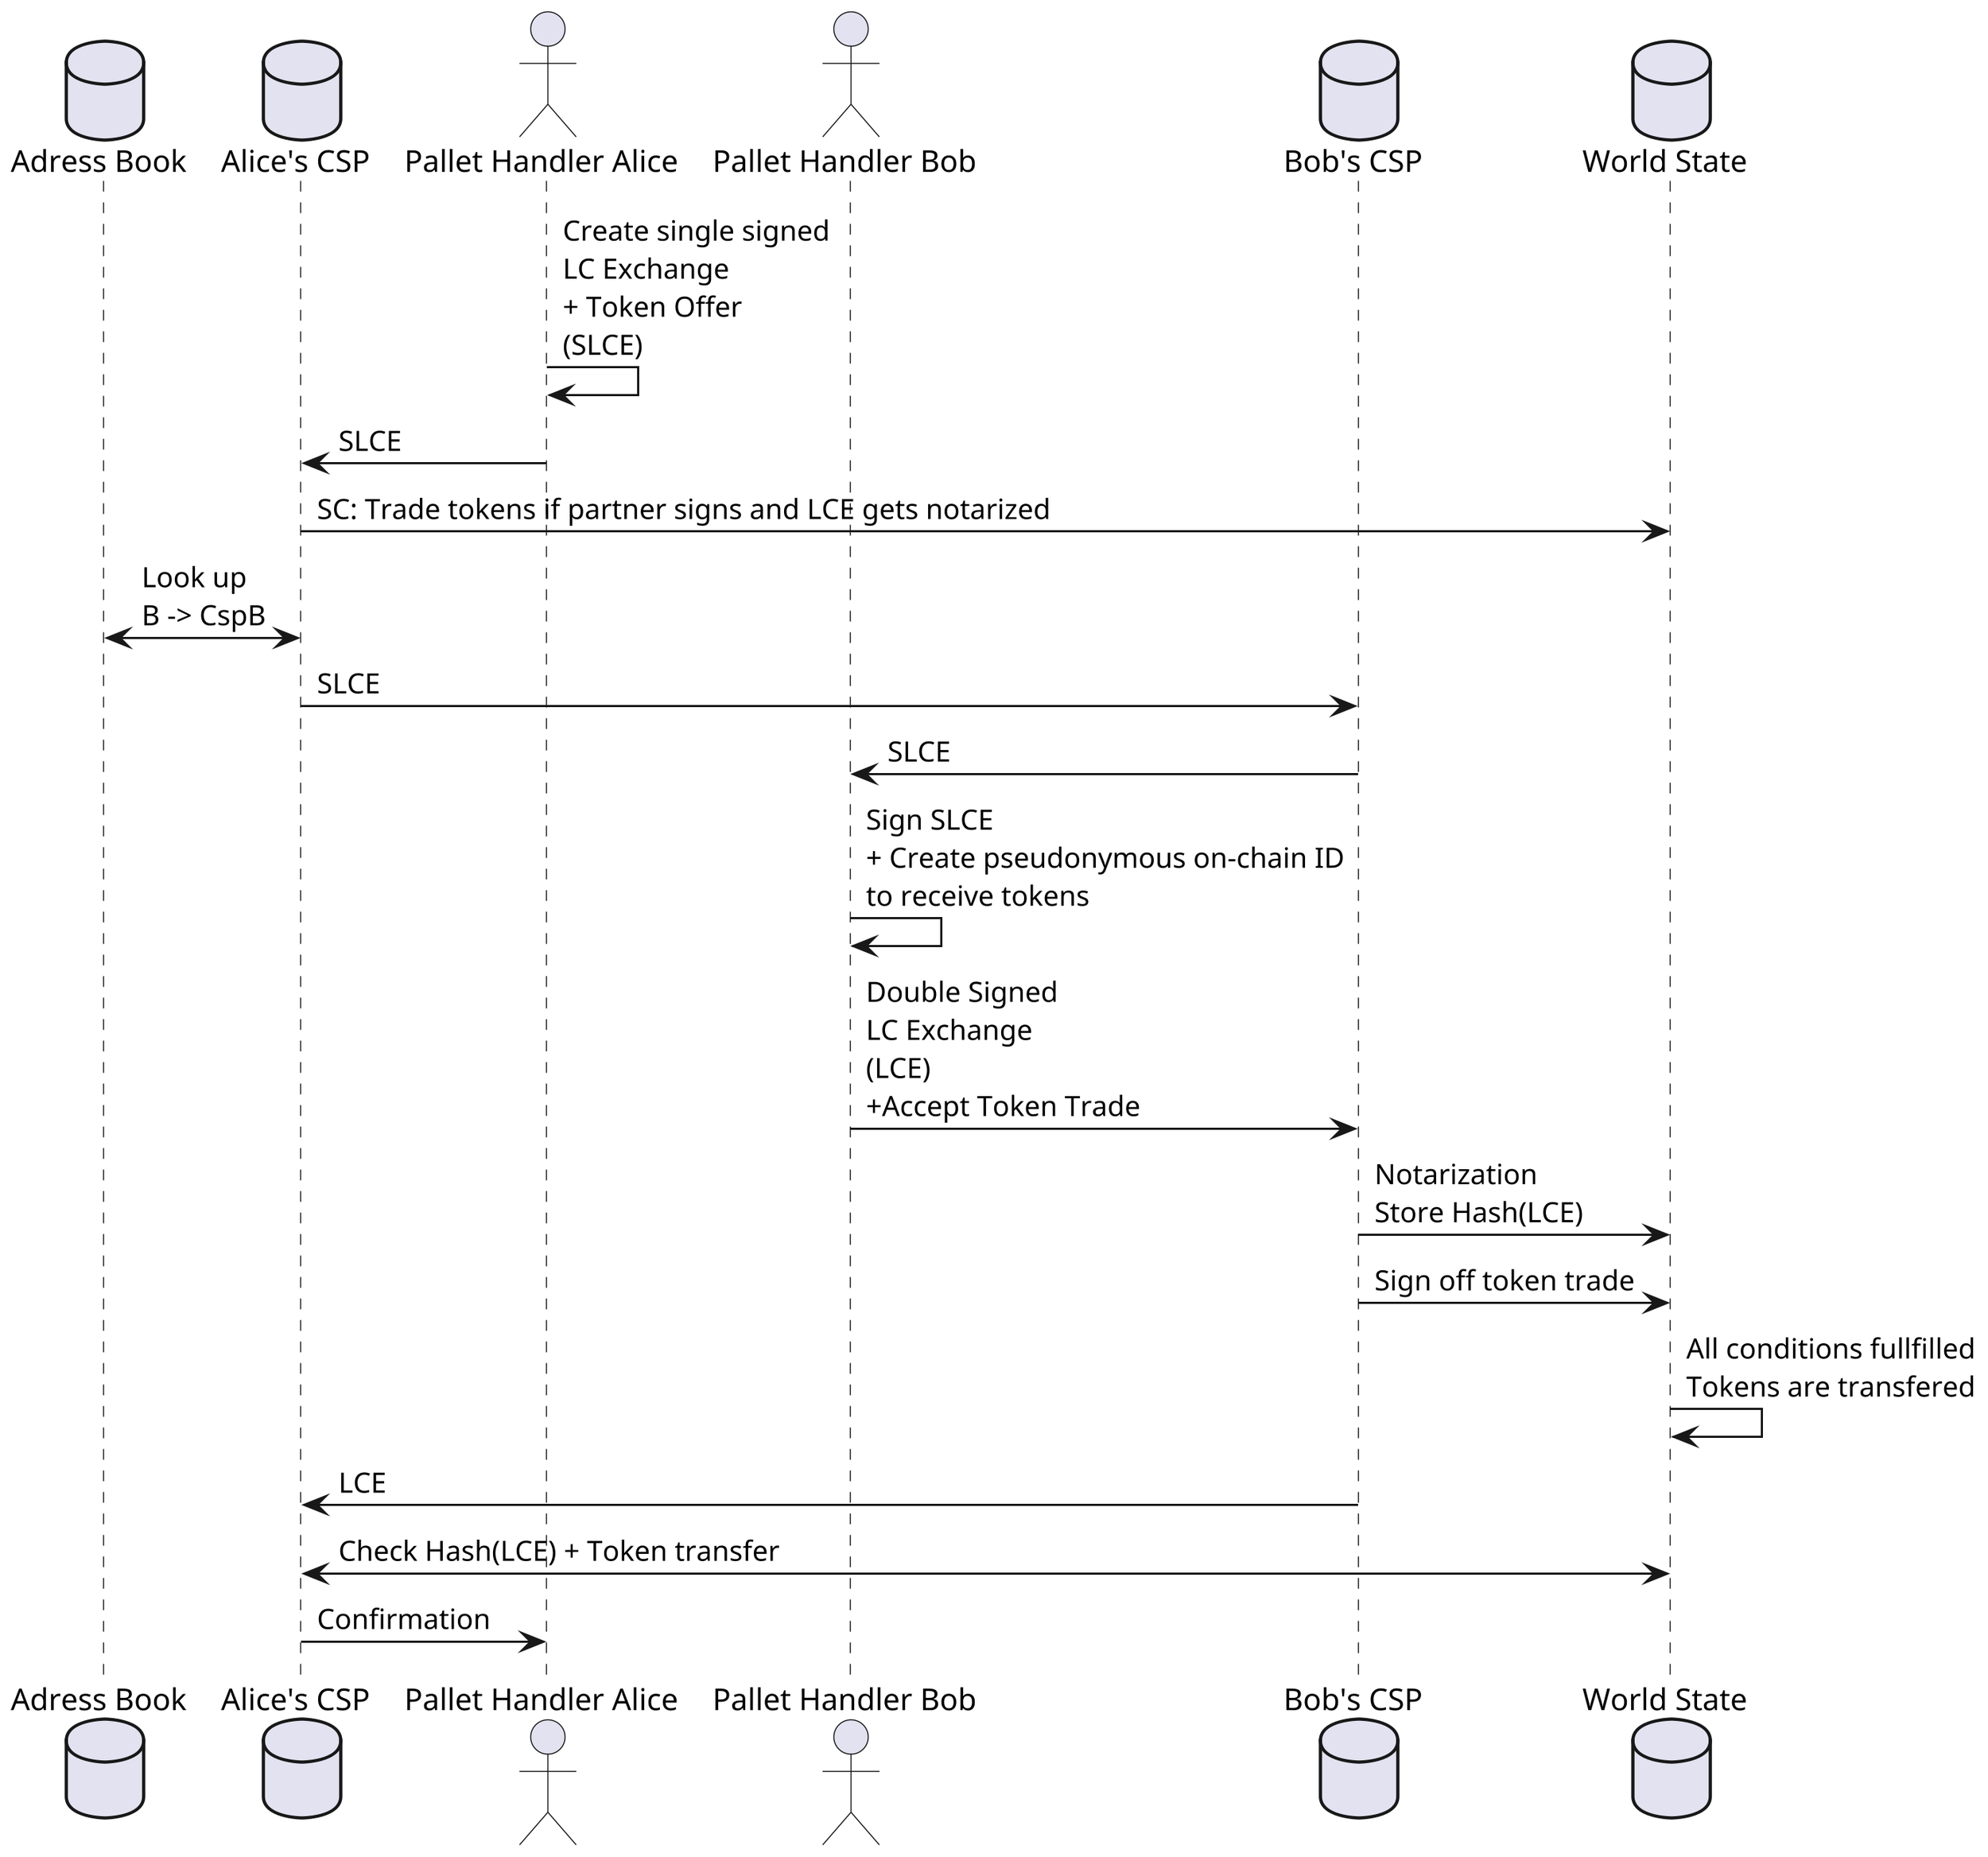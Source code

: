 @startuml
scale 3

database "Adress Book" as Reg

database "Alice's CSP" as CspA
actor "Pallet Handler Alice" as A
actor "Pallet Handler Bob" as B
database "Bob's CSP" as CspB

database "World State" as BC

A -> A: Create single signed\nLC Exchange\n+ Token Offer\n(SLCE)

A -> CspA: SLCE 

CspA -> BC: SC: Trade tokens if partner signs and LCE gets notarized

CspA <-> Reg: Look up\nB -> CspB

CspA -> CspB: SLCE

CspB -> B: SLCE


B -> B: Sign SLCE\n+ Create pseudonymous on-chain ID\nto receive tokens

B -> CspB: Double Signed\nLC Exchange\n(LCE)\n+Accept Token Trade

CspB -> BC: Notarization\nStore Hash(LCE)

CspB -> BC: Sign off token trade

BC -> BC: All conditions fullfilled\nTokens are transfered

CspB -> CspA: LCE

CspA <-> BC: Check Hash(LCE) + Token transfer

CspA -> A: Confirmation





@enduml
